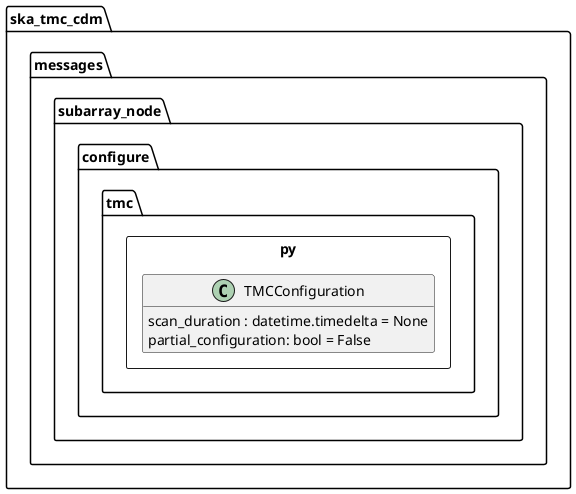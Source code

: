 @startuml
hide empty members

package ska_tmc_cdm.messages.subarray_node.configure {
	package tmc.py <<Rectangle>> {

		class TMCConfiguration {
			scan_duration : datetime.timedelta = None
			partial_configuration: bool = False


		}

	}
}

@enduml
